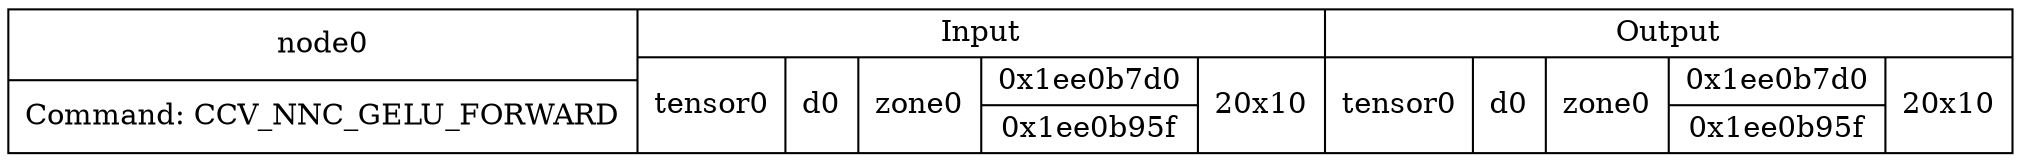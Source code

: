 digraph G {
compound=true;
node0 [shape=record,label="{node0|Command: CCV_NNC_GELU_FORWARD}|{Input|{tensor0|d0|zone0|{0x1ee0b7d0|0x1ee0b95f}|20x10}}|{Output|{tensor0|d0|zone0|{0x1ee0b7d0|0x1ee0b95f}|20x10}}"];
}
